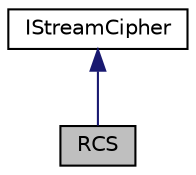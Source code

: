digraph "RCS"
{
 // LATEX_PDF_SIZE
  edge [fontname="Helvetica",fontsize="10",labelfontname="Helvetica",labelfontsize="10"];
  node [fontname="Helvetica",fontsize="10",shape=record];
  Node1 [label="RCS",height=0.2,width=0.4,color="black", fillcolor="grey75", style="filled", fontcolor="black",tooltip="Rijndael-256 authenticated Cryptographic Streamcipher.  An implementation of the Rijndael symmetric 2..."];
  Node2 -> Node1 [dir="back",color="midnightblue",fontsize="10",style="solid",fontname="Helvetica"];
  Node2 [label="IStreamCipher",height=0.2,width=0.4,color="black", fillcolor="white", style="filled",URL="$class_i_stream_cipher.html",tooltip="The stream-cipher virtual interface class."];
}
